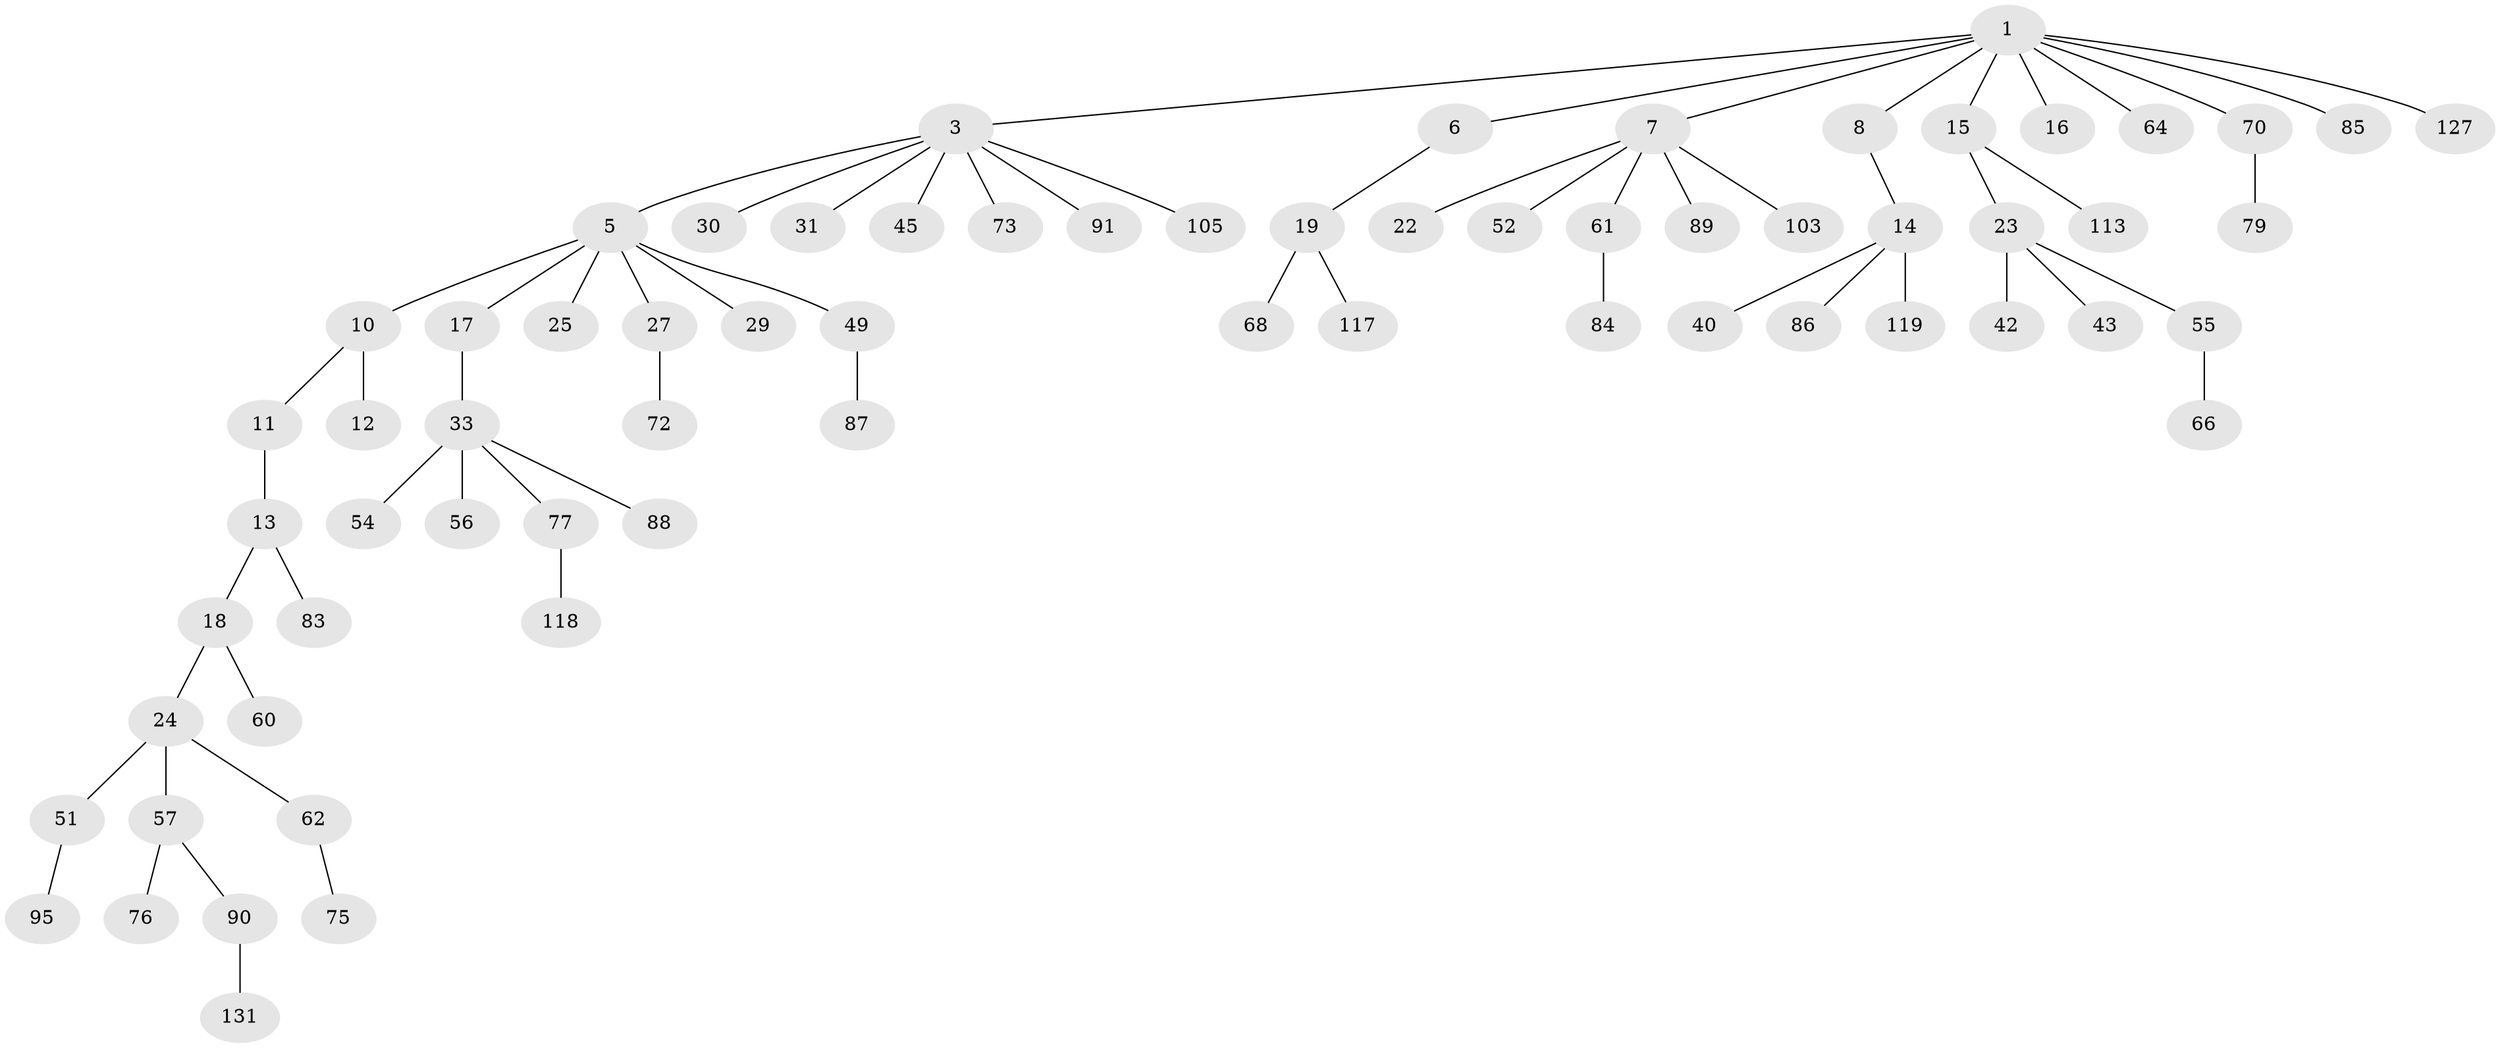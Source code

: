 // original degree distribution, {7: 0.007462686567164179, 5: 0.03731343283582089, 6: 0.014925373134328358, 2: 0.23134328358208955, 3: 0.1417910447761194, 4: 0.06716417910447761, 1: 0.5}
// Generated by graph-tools (version 1.1) at 2025/15/03/09/25 04:15:38]
// undirected, 67 vertices, 66 edges
graph export_dot {
graph [start="1"]
  node [color=gray90,style=filled];
  1 [super="+2"];
  3 [super="+4+28"];
  5 [super="+21+9"];
  6 [super="+80+74+123"];
  7 [super="+26+37"];
  8;
  10;
  11;
  12 [super="+59+44"];
  13 [super="+126"];
  14 [super="+20+36"];
  15;
  16;
  17;
  18;
  19;
  22;
  23 [super="+32"];
  24 [super="+41"];
  25 [super="+112+47+46"];
  27 [super="+38"];
  29;
  30 [super="+50"];
  31;
  33 [super="+34+71"];
  40;
  42 [super="+53"];
  43;
  45 [super="+97"];
  49;
  51;
  52 [super="+106"];
  54;
  55 [super="+109"];
  56;
  57 [super="+94+82+58"];
  60 [super="+104+116"];
  61 [super="+92"];
  62 [super="+69"];
  64;
  66;
  68;
  70;
  72;
  73 [super="+114+108"];
  75;
  76 [super="+102+101"];
  77;
  79;
  83;
  84;
  85 [super="+107"];
  86;
  87;
  88;
  89;
  90;
  91;
  95;
  103 [super="+132"];
  105;
  113;
  117;
  118;
  119 [super="+120"];
  127;
  131 [super="+133"];
  1 -- 3;
  1 -- 6;
  1 -- 7;
  1 -- 8;
  1 -- 16;
  1 -- 64;
  1 -- 85;
  1 -- 70;
  1 -- 15;
  1 -- 127;
  3 -- 31;
  3 -- 73;
  3 -- 105;
  3 -- 5;
  3 -- 91;
  3 -- 45;
  3 -- 30;
  5 -- 10;
  5 -- 17;
  5 -- 25;
  5 -- 49;
  5 -- 29;
  5 -- 27;
  6 -- 19;
  7 -- 22;
  7 -- 103;
  7 -- 89;
  7 -- 52;
  7 -- 61;
  8 -- 14;
  10 -- 11;
  10 -- 12;
  11 -- 13;
  13 -- 18;
  13 -- 83;
  14 -- 119;
  14 -- 40;
  14 -- 86;
  15 -- 23;
  15 -- 113;
  17 -- 33;
  18 -- 24;
  18 -- 60;
  19 -- 68;
  19 -- 117;
  23 -- 42;
  23 -- 43;
  23 -- 55;
  24 -- 57;
  24 -- 51;
  24 -- 62;
  27 -- 72;
  33 -- 77;
  33 -- 56;
  33 -- 54;
  33 -- 88;
  49 -- 87;
  51 -- 95;
  55 -- 66;
  57 -- 90;
  57 -- 76;
  61 -- 84;
  62 -- 75;
  70 -- 79;
  77 -- 118;
  90 -- 131;
}
